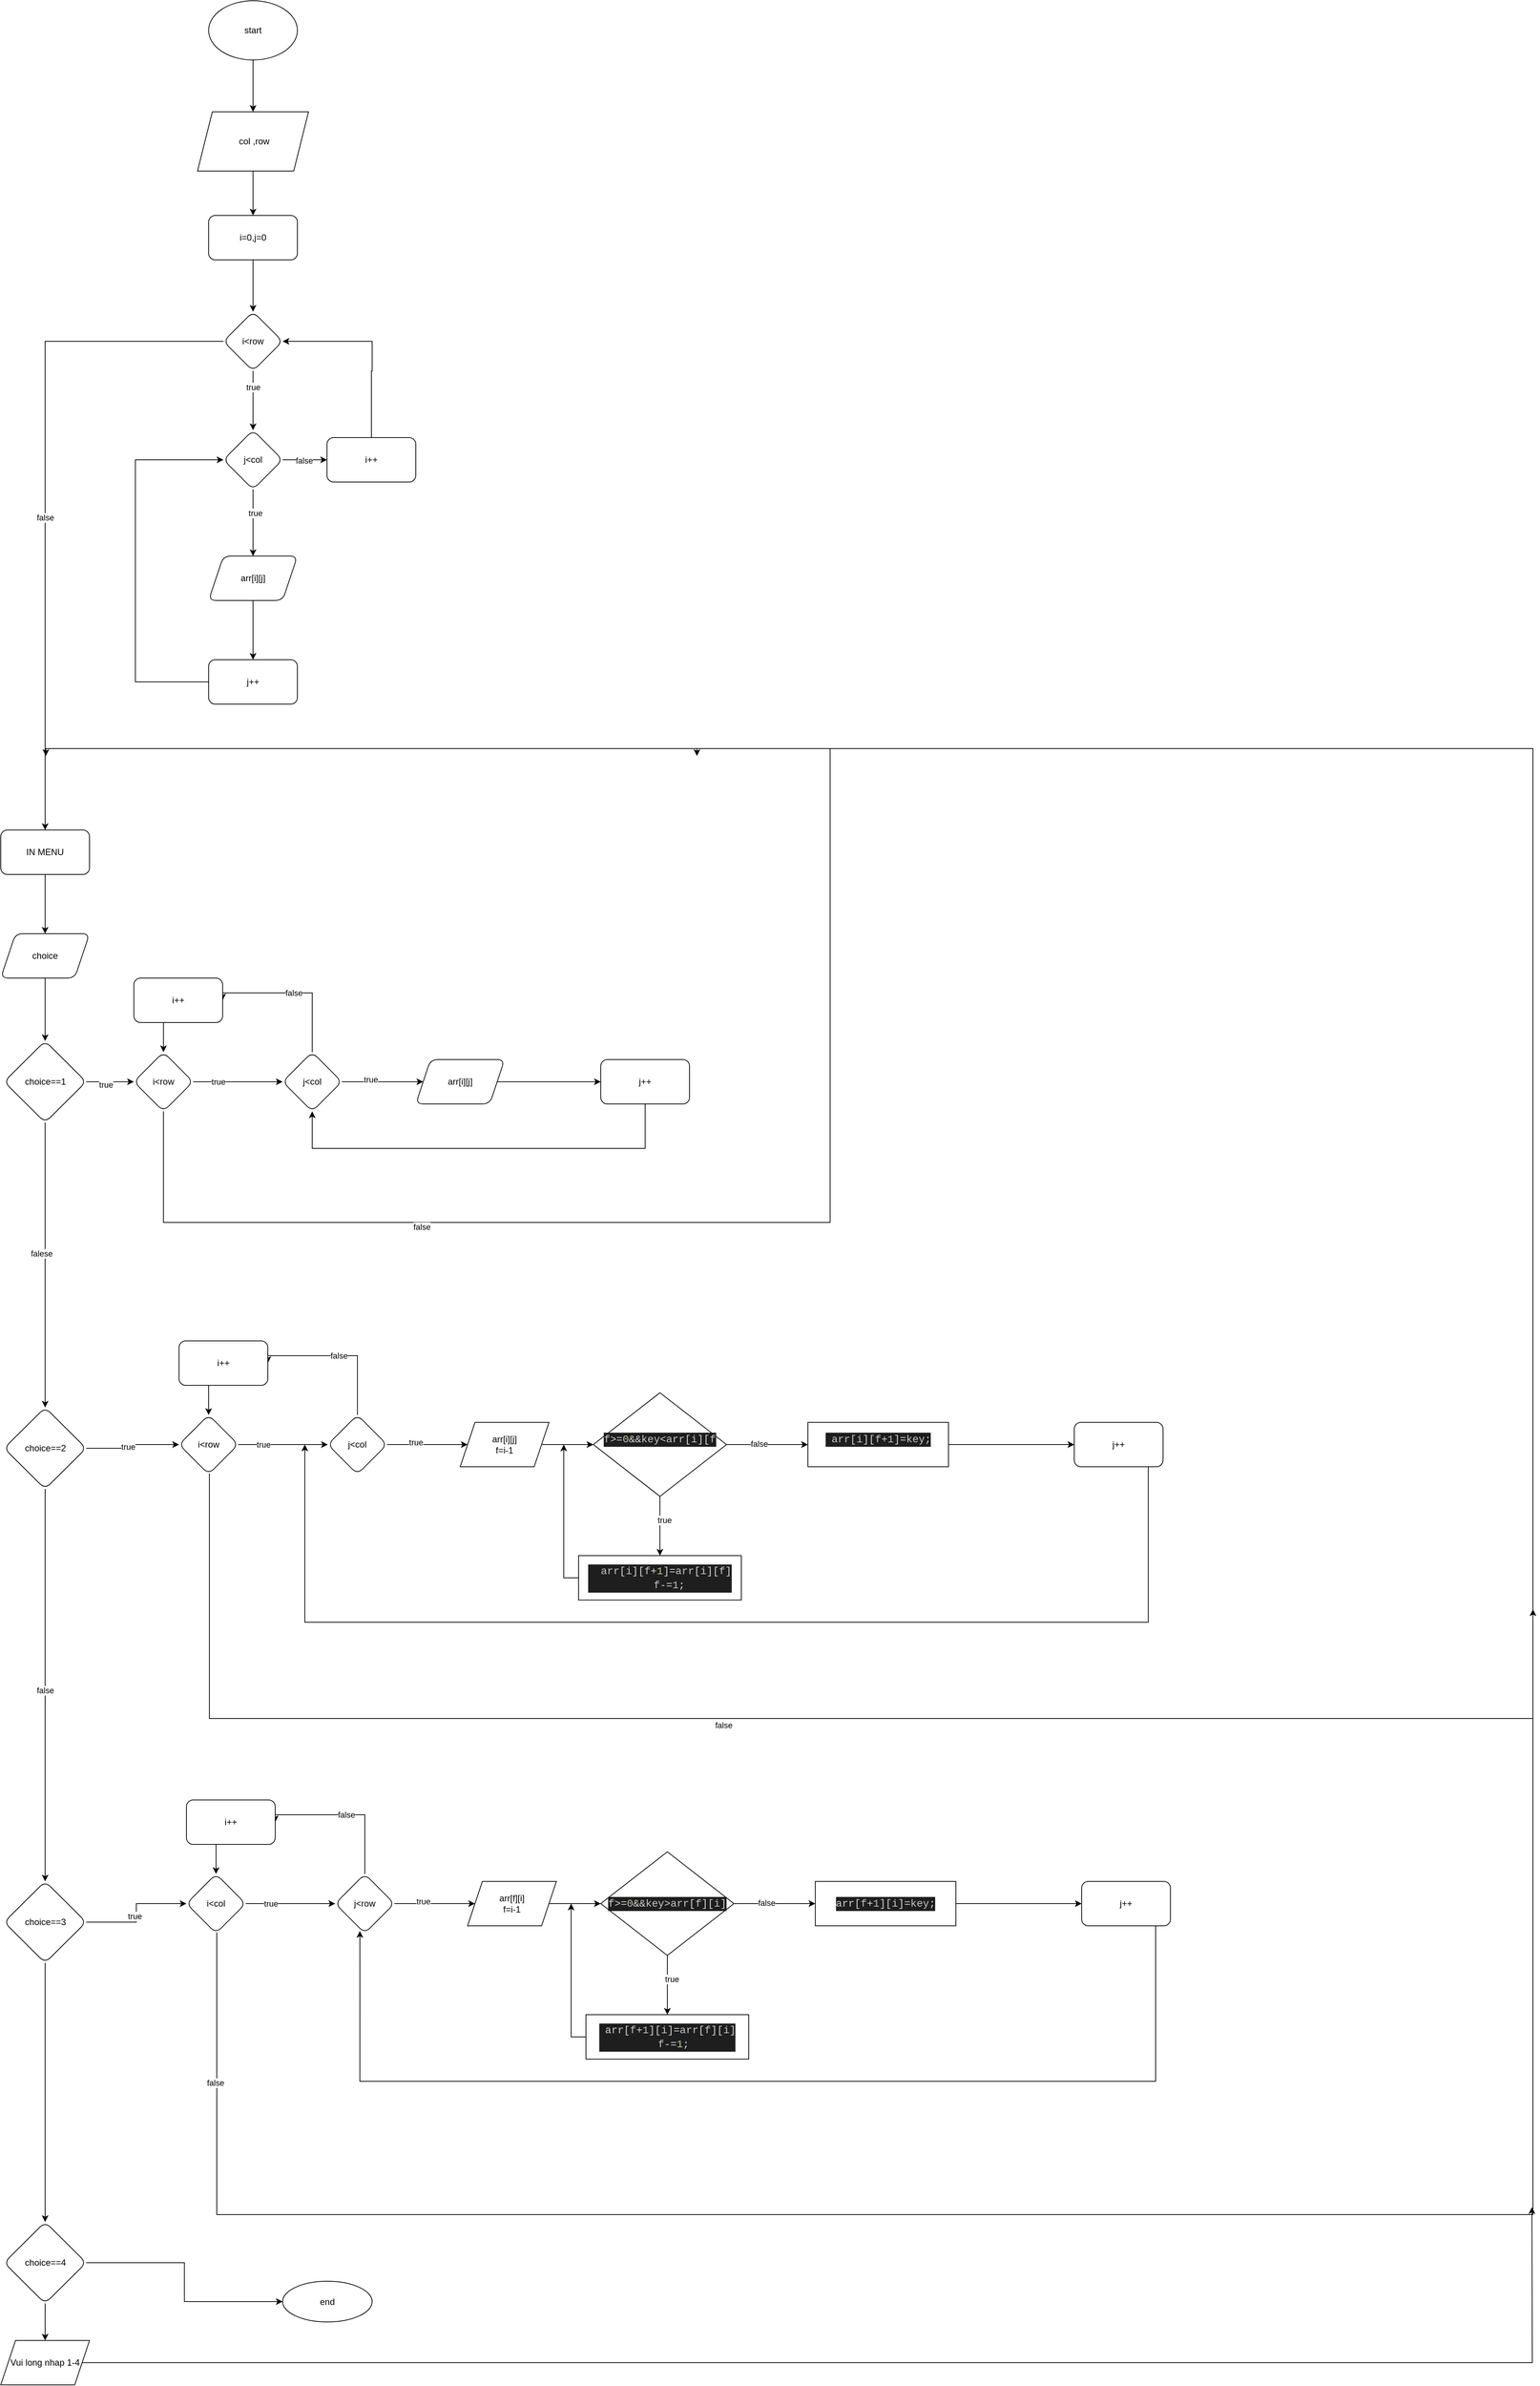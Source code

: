 <mxfile version="22.0.3" type="device">
  <diagram id="C5RBs43oDa-KdzZeNtuy" name="Page-1">
    <mxGraphModel dx="5753" dy="4876" grid="1" gridSize="10" guides="1" tooltips="1" connect="1" arrows="1" fold="1" page="1" pageScale="1" pageWidth="827" pageHeight="1169" math="0" shadow="0">
      <root>
        <mxCell id="WIyWlLk6GJQsqaUBKTNV-0" />
        <mxCell id="WIyWlLk6GJQsqaUBKTNV-1" parent="WIyWlLk6GJQsqaUBKTNV-0" />
        <mxCell id="Rr3VeNSQsfOW8-WBwf2K-2" style="edgeStyle=orthogonalEdgeStyle;rounded=0;orthogonalLoop=1;jettySize=auto;html=1;entryX=0.5;entryY=0;entryDx=0;entryDy=0;" parent="WIyWlLk6GJQsqaUBKTNV-1" source="Rr3VeNSQsfOW8-WBwf2K-0" target="Rr3VeNSQsfOW8-WBwf2K-3" edge="1">
          <mxGeometry relative="1" as="geometry">
            <mxPoint x="410" y="190" as="targetPoint" />
          </mxGeometry>
        </mxCell>
        <mxCell id="Rr3VeNSQsfOW8-WBwf2K-0" value="start" style="ellipse;whiteSpace=wrap;html=1;" parent="WIyWlLk6GJQsqaUBKTNV-1" vertex="1">
          <mxGeometry x="350" y="-30" width="120" height="80" as="geometry" />
        </mxCell>
        <mxCell id="Rr3VeNSQsfOW8-WBwf2K-5" style="edgeStyle=orthogonalEdgeStyle;rounded=0;orthogonalLoop=1;jettySize=auto;html=1;entryX=0.5;entryY=0;entryDx=0;entryDy=0;" parent="WIyWlLk6GJQsqaUBKTNV-1" source="Rr3VeNSQsfOW8-WBwf2K-3" target="Rr3VeNSQsfOW8-WBwf2K-6" edge="1">
          <mxGeometry relative="1" as="geometry">
            <mxPoint x="410" y="290" as="targetPoint" />
          </mxGeometry>
        </mxCell>
        <mxCell id="Rr3VeNSQsfOW8-WBwf2K-3" value="&amp;nbsp;col ,row" style="shape=parallelogram;perimeter=parallelogramPerimeter;whiteSpace=wrap;html=1;fixedSize=1;" parent="WIyWlLk6GJQsqaUBKTNV-1" vertex="1">
          <mxGeometry x="335" y="120" width="150" height="80" as="geometry" />
        </mxCell>
        <mxCell id="Rr3VeNSQsfOW8-WBwf2K-9" value="" style="edgeStyle=orthogonalEdgeStyle;rounded=0;orthogonalLoop=1;jettySize=auto;html=1;" parent="WIyWlLk6GJQsqaUBKTNV-1" source="Rr3VeNSQsfOW8-WBwf2K-6" target="Rr3VeNSQsfOW8-WBwf2K-8" edge="1">
          <mxGeometry relative="1" as="geometry" />
        </mxCell>
        <mxCell id="Rr3VeNSQsfOW8-WBwf2K-6" value="i=0,j=0" style="rounded=1;whiteSpace=wrap;html=1;" parent="WIyWlLk6GJQsqaUBKTNV-1" vertex="1">
          <mxGeometry x="350" y="260" width="120" height="60" as="geometry" />
        </mxCell>
        <mxCell id="Rr3VeNSQsfOW8-WBwf2K-11" value="" style="edgeStyle=orthogonalEdgeStyle;rounded=0;orthogonalLoop=1;jettySize=auto;html=1;" parent="WIyWlLk6GJQsqaUBKTNV-1" source="Rr3VeNSQsfOW8-WBwf2K-8" target="Rr3VeNSQsfOW8-WBwf2K-10" edge="1">
          <mxGeometry relative="1" as="geometry" />
        </mxCell>
        <mxCell id="Rr3VeNSQsfOW8-WBwf2K-23" value="true" style="edgeLabel;html=1;align=center;verticalAlign=middle;resizable=0;points=[];" parent="Rr3VeNSQsfOW8-WBwf2K-11" vertex="1" connectable="0">
          <mxGeometry x="-0.45" relative="1" as="geometry">
            <mxPoint as="offset" />
          </mxGeometry>
        </mxCell>
        <mxCell id="Rr3VeNSQsfOW8-WBwf2K-25" style="edgeStyle=orthogonalEdgeStyle;rounded=0;orthogonalLoop=1;jettySize=auto;html=1;" parent="WIyWlLk6GJQsqaUBKTNV-1" source="Rr3VeNSQsfOW8-WBwf2K-8" target="Rr3VeNSQsfOW8-WBwf2K-27" edge="1">
          <mxGeometry relative="1" as="geometry">
            <mxPoint x="129" y="1120" as="targetPoint" />
          </mxGeometry>
        </mxCell>
        <mxCell id="Rr3VeNSQsfOW8-WBwf2K-26" value="false" style="edgeLabel;html=1;align=center;verticalAlign=middle;resizable=0;points=[];" parent="Rr3VeNSQsfOW8-WBwf2K-25" vertex="1" connectable="0">
          <mxGeometry x="0.063" relative="1" as="geometry">
            <mxPoint as="offset" />
          </mxGeometry>
        </mxCell>
        <mxCell id="Rr3VeNSQsfOW8-WBwf2K-8" value="i&amp;lt;row" style="rhombus;whiteSpace=wrap;html=1;rounded=1;" parent="WIyWlLk6GJQsqaUBKTNV-1" vertex="1">
          <mxGeometry x="370" y="390" width="80" height="80" as="geometry" />
        </mxCell>
        <mxCell id="Rr3VeNSQsfOW8-WBwf2K-15" value="" style="edgeStyle=orthogonalEdgeStyle;rounded=0;orthogonalLoop=1;jettySize=auto;html=1;" parent="WIyWlLk6GJQsqaUBKTNV-1" source="Rr3VeNSQsfOW8-WBwf2K-10" target="Rr3VeNSQsfOW8-WBwf2K-14" edge="1">
          <mxGeometry relative="1" as="geometry" />
        </mxCell>
        <mxCell id="Rr3VeNSQsfOW8-WBwf2K-22" value="true" style="edgeLabel;html=1;align=center;verticalAlign=middle;resizable=0;points=[];" parent="Rr3VeNSQsfOW8-WBwf2K-15" vertex="1" connectable="0">
          <mxGeometry x="-0.289" y="3" relative="1" as="geometry">
            <mxPoint as="offset" />
          </mxGeometry>
        </mxCell>
        <mxCell id="Rr3VeNSQsfOW8-WBwf2K-20" value="" style="edgeStyle=orthogonalEdgeStyle;rounded=0;orthogonalLoop=1;jettySize=auto;html=1;" parent="WIyWlLk6GJQsqaUBKTNV-1" source="Rr3VeNSQsfOW8-WBwf2K-10" target="Rr3VeNSQsfOW8-WBwf2K-19" edge="1">
          <mxGeometry relative="1" as="geometry" />
        </mxCell>
        <mxCell id="Rr3VeNSQsfOW8-WBwf2K-21" value="false" style="edgeLabel;html=1;align=center;verticalAlign=middle;resizable=0;points=[];" parent="Rr3VeNSQsfOW8-WBwf2K-20" vertex="1" connectable="0">
          <mxGeometry x="-0.033" y="-1" relative="1" as="geometry">
            <mxPoint as="offset" />
          </mxGeometry>
        </mxCell>
        <mxCell id="Rr3VeNSQsfOW8-WBwf2K-10" value="j&amp;lt;col" style="rhombus;whiteSpace=wrap;html=1;rounded=1;" parent="WIyWlLk6GJQsqaUBKTNV-1" vertex="1">
          <mxGeometry x="370" y="550" width="80" height="80" as="geometry" />
        </mxCell>
        <mxCell id="Rr3VeNSQsfOW8-WBwf2K-17" value="" style="edgeStyle=orthogonalEdgeStyle;rounded=0;orthogonalLoop=1;jettySize=auto;html=1;" parent="WIyWlLk6GJQsqaUBKTNV-1" source="Rr3VeNSQsfOW8-WBwf2K-14" target="Rr3VeNSQsfOW8-WBwf2K-16" edge="1">
          <mxGeometry relative="1" as="geometry" />
        </mxCell>
        <mxCell id="Rr3VeNSQsfOW8-WBwf2K-14" value="arr[i][j]" style="shape=parallelogram;perimeter=parallelogramPerimeter;whiteSpace=wrap;html=1;fixedSize=1;rounded=1;" parent="WIyWlLk6GJQsqaUBKTNV-1" vertex="1">
          <mxGeometry x="350" y="720" width="120" height="60" as="geometry" />
        </mxCell>
        <mxCell id="Rr3VeNSQsfOW8-WBwf2K-18" style="edgeStyle=orthogonalEdgeStyle;rounded=0;orthogonalLoop=1;jettySize=auto;html=1;entryX=0;entryY=0.5;entryDx=0;entryDy=0;" parent="WIyWlLk6GJQsqaUBKTNV-1" source="Rr3VeNSQsfOW8-WBwf2K-16" target="Rr3VeNSQsfOW8-WBwf2K-10" edge="1">
          <mxGeometry relative="1" as="geometry">
            <mxPoint x="250" y="600" as="targetPoint" />
            <Array as="points">
              <mxPoint x="251" y="890" />
              <mxPoint x="251" y="590" />
            </Array>
          </mxGeometry>
        </mxCell>
        <mxCell id="Rr3VeNSQsfOW8-WBwf2K-16" value="j++" style="rounded=1;whiteSpace=wrap;html=1;" parent="WIyWlLk6GJQsqaUBKTNV-1" vertex="1">
          <mxGeometry x="350" y="860" width="120" height="60" as="geometry" />
        </mxCell>
        <mxCell id="Rr3VeNSQsfOW8-WBwf2K-24" style="edgeStyle=orthogonalEdgeStyle;rounded=0;orthogonalLoop=1;jettySize=auto;html=1;entryX=1;entryY=0.5;entryDx=0;entryDy=0;" parent="WIyWlLk6GJQsqaUBKTNV-1" source="Rr3VeNSQsfOW8-WBwf2K-19" target="Rr3VeNSQsfOW8-WBwf2K-8" edge="1">
          <mxGeometry relative="1" as="geometry">
            <mxPoint x="570" y="380" as="targetPoint" />
            <Array as="points">
              <mxPoint x="570" y="470" />
              <mxPoint x="571" y="470" />
              <mxPoint x="571" y="430" />
            </Array>
          </mxGeometry>
        </mxCell>
        <mxCell id="Rr3VeNSQsfOW8-WBwf2K-19" value="i++" style="whiteSpace=wrap;html=1;rounded=1;" parent="WIyWlLk6GJQsqaUBKTNV-1" vertex="1">
          <mxGeometry x="510" y="560" width="120" height="60" as="geometry" />
        </mxCell>
        <mxCell id="Rr3VeNSQsfOW8-WBwf2K-29" value="" style="edgeStyle=orthogonalEdgeStyle;rounded=0;orthogonalLoop=1;jettySize=auto;html=1;" parent="WIyWlLk6GJQsqaUBKTNV-1" source="Rr3VeNSQsfOW8-WBwf2K-27" target="Rr3VeNSQsfOW8-WBwf2K-28" edge="1">
          <mxGeometry relative="1" as="geometry" />
        </mxCell>
        <mxCell id="Rr3VeNSQsfOW8-WBwf2K-27" value="IN MENU" style="rounded=1;whiteSpace=wrap;html=1;" parent="WIyWlLk6GJQsqaUBKTNV-1" vertex="1">
          <mxGeometry x="69" y="1090" width="120" height="60" as="geometry" />
        </mxCell>
        <mxCell id="Rr3VeNSQsfOW8-WBwf2K-31" value="" style="edgeStyle=orthogonalEdgeStyle;rounded=0;orthogonalLoop=1;jettySize=auto;html=1;" parent="WIyWlLk6GJQsqaUBKTNV-1" source="Rr3VeNSQsfOW8-WBwf2K-28" target="Rr3VeNSQsfOW8-WBwf2K-30" edge="1">
          <mxGeometry relative="1" as="geometry" />
        </mxCell>
        <mxCell id="Rr3VeNSQsfOW8-WBwf2K-28" value="choice" style="shape=parallelogram;perimeter=parallelogramPerimeter;whiteSpace=wrap;html=1;fixedSize=1;rounded=1;" parent="WIyWlLk6GJQsqaUBKTNV-1" vertex="1">
          <mxGeometry x="69" y="1230" width="120" height="60" as="geometry" />
        </mxCell>
        <mxCell id="Rr3VeNSQsfOW8-WBwf2K-50" style="edgeStyle=orthogonalEdgeStyle;rounded=0;orthogonalLoop=1;jettySize=auto;html=1;" parent="WIyWlLk6GJQsqaUBKTNV-1" source="Rr3VeNSQsfOW8-WBwf2K-30" target="Rr3VeNSQsfOW8-WBwf2K-34" edge="1">
          <mxGeometry relative="1" as="geometry">
            <Array as="points">
              <mxPoint x="210" y="1430" />
              <mxPoint x="210" y="1430" />
            </Array>
          </mxGeometry>
        </mxCell>
        <mxCell id="hJrjNlMtUNx4-TJ2uSyi-0" value="true" style="edgeLabel;html=1;align=center;verticalAlign=middle;resizable=0;points=[];" vertex="1" connectable="0" parent="Rr3VeNSQsfOW8-WBwf2K-50">
          <mxGeometry x="-0.177" y="-4" relative="1" as="geometry">
            <mxPoint as="offset" />
          </mxGeometry>
        </mxCell>
        <mxCell id="Rr3VeNSQsfOW8-WBwf2K-55" value="" style="edgeStyle=orthogonalEdgeStyle;rounded=0;orthogonalLoop=1;jettySize=auto;html=1;" parent="WIyWlLk6GJQsqaUBKTNV-1" source="Rr3VeNSQsfOW8-WBwf2K-30" target="Rr3VeNSQsfOW8-WBwf2K-54" edge="1">
          <mxGeometry relative="1" as="geometry" />
        </mxCell>
        <mxCell id="Rr3VeNSQsfOW8-WBwf2K-131" value="falese" style="edgeLabel;html=1;align=center;verticalAlign=middle;resizable=0;points=[];" parent="Rr3VeNSQsfOW8-WBwf2K-55" vertex="1" connectable="0">
          <mxGeometry x="-0.086" y="-5" relative="1" as="geometry">
            <mxPoint y="1" as="offset" />
          </mxGeometry>
        </mxCell>
        <mxCell id="Rr3VeNSQsfOW8-WBwf2K-30" value="choice==1" style="rhombus;whiteSpace=wrap;html=1;rounded=1;" parent="WIyWlLk6GJQsqaUBKTNV-1" vertex="1">
          <mxGeometry x="73.5" y="1375" width="111" height="110" as="geometry" />
        </mxCell>
        <mxCell id="Rr3VeNSQsfOW8-WBwf2K-32" value="" style="edgeStyle=orthogonalEdgeStyle;rounded=0;orthogonalLoop=1;jettySize=auto;html=1;" parent="WIyWlLk6GJQsqaUBKTNV-1" source="Rr3VeNSQsfOW8-WBwf2K-34" target="Rr3VeNSQsfOW8-WBwf2K-39" edge="1">
          <mxGeometry relative="1" as="geometry" />
        </mxCell>
        <mxCell id="Rr3VeNSQsfOW8-WBwf2K-33" value="true" style="edgeLabel;html=1;align=center;verticalAlign=middle;resizable=0;points=[];" parent="Rr3VeNSQsfOW8-WBwf2K-32" vertex="1" connectable="0">
          <mxGeometry x="-0.45" relative="1" as="geometry">
            <mxPoint as="offset" />
          </mxGeometry>
        </mxCell>
        <mxCell id="Rr3VeNSQsfOW8-WBwf2K-57" style="edgeStyle=orthogonalEdgeStyle;rounded=0;orthogonalLoop=1;jettySize=auto;html=1;" parent="WIyWlLk6GJQsqaUBKTNV-1" source="Rr3VeNSQsfOW8-WBwf2K-34" edge="1">
          <mxGeometry relative="1" as="geometry">
            <mxPoint x="130" y="990" as="targetPoint" />
            <Array as="points">
              <mxPoint x="289" y="1620" />
              <mxPoint x="1190" y="1620" />
              <mxPoint x="1190" y="980" />
              <mxPoint x="130" y="980" />
            </Array>
          </mxGeometry>
        </mxCell>
        <mxCell id="Rr3VeNSQsfOW8-WBwf2K-58" value="false" style="edgeLabel;html=1;align=center;verticalAlign=middle;resizable=0;points=[];" parent="Rr3VeNSQsfOW8-WBwf2K-57" vertex="1" connectable="0">
          <mxGeometry x="-0.639" y="-6" relative="1" as="geometry">
            <mxPoint as="offset" />
          </mxGeometry>
        </mxCell>
        <mxCell id="Rr3VeNSQsfOW8-WBwf2K-34" value="i&amp;lt;row" style="rhombus;whiteSpace=wrap;html=1;rounded=1;" parent="WIyWlLk6GJQsqaUBKTNV-1" vertex="1">
          <mxGeometry x="248.94" y="1390" width="80" height="80" as="geometry" />
        </mxCell>
        <mxCell id="Rr3VeNSQsfOW8-WBwf2K-35" value="" style="edgeStyle=orthogonalEdgeStyle;rounded=0;orthogonalLoop=1;jettySize=auto;html=1;" parent="WIyWlLk6GJQsqaUBKTNV-1" source="Rr3VeNSQsfOW8-WBwf2K-39" target="Rr3VeNSQsfOW8-WBwf2K-41" edge="1">
          <mxGeometry relative="1" as="geometry" />
        </mxCell>
        <mxCell id="Rr3VeNSQsfOW8-WBwf2K-36" value="true" style="edgeLabel;html=1;align=center;verticalAlign=middle;resizable=0;points=[];" parent="Rr3VeNSQsfOW8-WBwf2K-35" vertex="1" connectable="0">
          <mxGeometry x="-0.289" y="3" relative="1" as="geometry">
            <mxPoint as="offset" />
          </mxGeometry>
        </mxCell>
        <mxCell id="Rr3VeNSQsfOW8-WBwf2K-53" value="false" style="edgeStyle=orthogonalEdgeStyle;rounded=0;orthogonalLoop=1;jettySize=auto;html=1;entryX=1;entryY=0.5;entryDx=0;entryDy=0;" parent="WIyWlLk6GJQsqaUBKTNV-1" source="Rr3VeNSQsfOW8-WBwf2K-39" target="Rr3VeNSQsfOW8-WBwf2K-45" edge="1">
          <mxGeometry relative="1" as="geometry">
            <Array as="points">
              <mxPoint x="490" y="1310" />
              <mxPoint x="369" y="1310" />
            </Array>
          </mxGeometry>
        </mxCell>
        <mxCell id="Rr3VeNSQsfOW8-WBwf2K-39" value="j&amp;lt;col" style="rhombus;whiteSpace=wrap;html=1;rounded=1;" parent="WIyWlLk6GJQsqaUBKTNV-1" vertex="1">
          <mxGeometry x="450" y="1390" width="80" height="80" as="geometry" />
        </mxCell>
        <mxCell id="Rr3VeNSQsfOW8-WBwf2K-40" value="" style="edgeStyle=orthogonalEdgeStyle;rounded=0;orthogonalLoop=1;jettySize=auto;html=1;" parent="WIyWlLk6GJQsqaUBKTNV-1" source="Rr3VeNSQsfOW8-WBwf2K-41" target="Rr3VeNSQsfOW8-WBwf2K-43" edge="1">
          <mxGeometry relative="1" as="geometry" />
        </mxCell>
        <mxCell id="Rr3VeNSQsfOW8-WBwf2K-41" value="arr[i][j]" style="shape=parallelogram;perimeter=parallelogramPerimeter;whiteSpace=wrap;html=1;fixedSize=1;rounded=1;" parent="WIyWlLk6GJQsqaUBKTNV-1" vertex="1">
          <mxGeometry x="630" y="1400" width="120" height="60" as="geometry" />
        </mxCell>
        <mxCell id="Rr3VeNSQsfOW8-WBwf2K-48" style="edgeStyle=orthogonalEdgeStyle;rounded=0;orthogonalLoop=1;jettySize=auto;html=1;entryX=0.5;entryY=1;entryDx=0;entryDy=0;" parent="WIyWlLk6GJQsqaUBKTNV-1" source="Rr3VeNSQsfOW8-WBwf2K-43" target="Rr3VeNSQsfOW8-WBwf2K-39" edge="1">
          <mxGeometry relative="1" as="geometry">
            <mxPoint x="490" y="1500" as="targetPoint" />
            <Array as="points">
              <mxPoint x="940" y="1520" />
              <mxPoint x="490" y="1520" />
            </Array>
          </mxGeometry>
        </mxCell>
        <mxCell id="Rr3VeNSQsfOW8-WBwf2K-43" value="j++" style="rounded=1;whiteSpace=wrap;html=1;" parent="WIyWlLk6GJQsqaUBKTNV-1" vertex="1">
          <mxGeometry x="880" y="1400" width="120" height="60" as="geometry" />
        </mxCell>
        <mxCell id="Rr3VeNSQsfOW8-WBwf2K-51" style="edgeStyle=orthogonalEdgeStyle;rounded=0;orthogonalLoop=1;jettySize=auto;html=1;entryX=0.5;entryY=0;entryDx=0;entryDy=0;" parent="WIyWlLk6GJQsqaUBKTNV-1" source="Rr3VeNSQsfOW8-WBwf2K-45" target="Rr3VeNSQsfOW8-WBwf2K-34" edge="1">
          <mxGeometry relative="1" as="geometry">
            <mxPoint x="289" y="1360" as="targetPoint" />
            <Array as="points">
              <mxPoint x="289" y="1290" />
              <mxPoint x="290" y="1330" />
              <mxPoint x="289" y="1330" />
            </Array>
          </mxGeometry>
        </mxCell>
        <mxCell id="Rr3VeNSQsfOW8-WBwf2K-45" value="i++" style="whiteSpace=wrap;html=1;rounded=1;" parent="WIyWlLk6GJQsqaUBKTNV-1" vertex="1">
          <mxGeometry x="248.94" y="1290" width="120" height="60" as="geometry" />
        </mxCell>
        <mxCell id="Rr3VeNSQsfOW8-WBwf2K-101" style="edgeStyle=orthogonalEdgeStyle;rounded=0;orthogonalLoop=1;jettySize=auto;html=1;entryX=0;entryY=0.5;entryDx=0;entryDy=0;" parent="WIyWlLk6GJQsqaUBKTNV-1" source="Rr3VeNSQsfOW8-WBwf2K-54" target="Rr3VeNSQsfOW8-WBwf2K-76" edge="1">
          <mxGeometry relative="1" as="geometry" />
        </mxCell>
        <mxCell id="hJrjNlMtUNx4-TJ2uSyi-1" value="true" style="edgeLabel;html=1;align=center;verticalAlign=middle;resizable=0;points=[];" vertex="1" connectable="0" parent="Rr3VeNSQsfOW8-WBwf2K-101">
          <mxGeometry x="-0.134" y="2" relative="1" as="geometry">
            <mxPoint as="offset" />
          </mxGeometry>
        </mxCell>
        <mxCell id="Rr3VeNSQsfOW8-WBwf2K-126" value="" style="edgeStyle=orthogonalEdgeStyle;rounded=0;orthogonalLoop=1;jettySize=auto;html=1;" parent="WIyWlLk6GJQsqaUBKTNV-1" source="Rr3VeNSQsfOW8-WBwf2K-54" target="Rr3VeNSQsfOW8-WBwf2K-125" edge="1">
          <mxGeometry relative="1" as="geometry" />
        </mxCell>
        <mxCell id="Rr3VeNSQsfOW8-WBwf2K-132" value="false" style="edgeLabel;html=1;align=center;verticalAlign=middle;resizable=0;points=[];" parent="Rr3VeNSQsfOW8-WBwf2K-126" vertex="1" connectable="0">
          <mxGeometry x="0.023" relative="1" as="geometry">
            <mxPoint y="1" as="offset" />
          </mxGeometry>
        </mxCell>
        <mxCell id="Rr3VeNSQsfOW8-WBwf2K-54" value="choice==2" style="rhombus;whiteSpace=wrap;html=1;rounded=1;" parent="WIyWlLk6GJQsqaUBKTNV-1" vertex="1">
          <mxGeometry x="73.5" y="1870" width="111" height="110" as="geometry" />
        </mxCell>
        <mxCell id="Rr3VeNSQsfOW8-WBwf2K-73" value="" style="edgeStyle=orthogonalEdgeStyle;rounded=0;orthogonalLoop=1;jettySize=auto;html=1;" parent="WIyWlLk6GJQsqaUBKTNV-1" source="Rr3VeNSQsfOW8-WBwf2K-76" target="Rr3VeNSQsfOW8-WBwf2K-80" edge="1">
          <mxGeometry relative="1" as="geometry" />
        </mxCell>
        <mxCell id="Rr3VeNSQsfOW8-WBwf2K-74" value="true" style="edgeLabel;html=1;align=center;verticalAlign=middle;resizable=0;points=[];" parent="Rr3VeNSQsfOW8-WBwf2K-73" vertex="1" connectable="0">
          <mxGeometry x="-0.45" relative="1" as="geometry">
            <mxPoint as="offset" />
          </mxGeometry>
        </mxCell>
        <mxCell id="Rr3VeNSQsfOW8-WBwf2K-124" style="edgeStyle=orthogonalEdgeStyle;rounded=0;orthogonalLoop=1;jettySize=auto;html=1;" parent="WIyWlLk6GJQsqaUBKTNV-1" source="Rr3VeNSQsfOW8-WBwf2K-76" edge="1">
          <mxGeometry relative="1" as="geometry">
            <mxPoint x="1010" y="990" as="targetPoint" />
            <Array as="points">
              <mxPoint x="351" y="2290" />
              <mxPoint x="2140" y="2290" />
              <mxPoint x="2140" y="980" />
              <mxPoint x="1010" y="980" />
            </Array>
          </mxGeometry>
        </mxCell>
        <mxCell id="Rr3VeNSQsfOW8-WBwf2K-128" value="false" style="edgeLabel;html=1;align=center;verticalAlign=middle;resizable=0;points=[];" parent="Rr3VeNSQsfOW8-WBwf2K-124" vertex="1" connectable="0">
          <mxGeometry x="-0.551" y="-9" relative="1" as="geometry">
            <mxPoint as="offset" />
          </mxGeometry>
        </mxCell>
        <mxCell id="Rr3VeNSQsfOW8-WBwf2K-76" value="i&amp;lt;row" style="rhombus;whiteSpace=wrap;html=1;rounded=1;" parent="WIyWlLk6GJQsqaUBKTNV-1" vertex="1">
          <mxGeometry x="310" y="1880" width="80" height="80" as="geometry" />
        </mxCell>
        <mxCell id="Rr3VeNSQsfOW8-WBwf2K-77" value="" style="edgeStyle=orthogonalEdgeStyle;rounded=0;orthogonalLoop=1;jettySize=auto;html=1;entryX=0;entryY=0.5;entryDx=0;entryDy=0;" parent="WIyWlLk6GJQsqaUBKTNV-1" source="Rr3VeNSQsfOW8-WBwf2K-80" target="Rr3VeNSQsfOW8-WBwf2K-88" edge="1">
          <mxGeometry relative="1" as="geometry">
            <mxPoint x="700" y="1920" as="targetPoint" />
          </mxGeometry>
        </mxCell>
        <mxCell id="Rr3VeNSQsfOW8-WBwf2K-78" value="true" style="edgeLabel;html=1;align=center;verticalAlign=middle;resizable=0;points=[];" parent="Rr3VeNSQsfOW8-WBwf2K-77" vertex="1" connectable="0">
          <mxGeometry x="-0.289" y="3" relative="1" as="geometry">
            <mxPoint as="offset" />
          </mxGeometry>
        </mxCell>
        <mxCell id="Rr3VeNSQsfOW8-WBwf2K-79" value="false" style="edgeStyle=orthogonalEdgeStyle;rounded=0;orthogonalLoop=1;jettySize=auto;html=1;entryX=1;entryY=0.5;entryDx=0;entryDy=0;" parent="WIyWlLk6GJQsqaUBKTNV-1" source="Rr3VeNSQsfOW8-WBwf2K-80" target="Rr3VeNSQsfOW8-WBwf2K-86" edge="1">
          <mxGeometry relative="1" as="geometry">
            <Array as="points">
              <mxPoint x="551.06" y="1800" />
              <mxPoint x="430.06" y="1800" />
            </Array>
          </mxGeometry>
        </mxCell>
        <mxCell id="Rr3VeNSQsfOW8-WBwf2K-80" value="j&amp;lt;col" style="rhombus;whiteSpace=wrap;html=1;rounded=1;" parent="WIyWlLk6GJQsqaUBKTNV-1" vertex="1">
          <mxGeometry x="511.06" y="1880" width="80" height="80" as="geometry" />
        </mxCell>
        <mxCell id="Rr3VeNSQsfOW8-WBwf2K-87" style="edgeStyle=orthogonalEdgeStyle;rounded=0;orthogonalLoop=1;jettySize=auto;html=1;" parent="WIyWlLk6GJQsqaUBKTNV-1" source="Rr3VeNSQsfOW8-WBwf2K-84" edge="1">
          <mxGeometry relative="1" as="geometry">
            <mxPoint x="480" y="1920" as="targetPoint" />
            <Array as="points">
              <mxPoint x="1620" y="2160" />
              <mxPoint x="480" y="2160" />
            </Array>
          </mxGeometry>
        </mxCell>
        <mxCell id="Rr3VeNSQsfOW8-WBwf2K-84" value="j++" style="rounded=1;whiteSpace=wrap;html=1;" parent="WIyWlLk6GJQsqaUBKTNV-1" vertex="1">
          <mxGeometry x="1520" y="1890" width="120" height="60" as="geometry" />
        </mxCell>
        <mxCell id="Rr3VeNSQsfOW8-WBwf2K-85" style="edgeStyle=orthogonalEdgeStyle;rounded=0;orthogonalLoop=1;jettySize=auto;html=1;entryX=0.5;entryY=0;entryDx=0;entryDy=0;" parent="WIyWlLk6GJQsqaUBKTNV-1" source="Rr3VeNSQsfOW8-WBwf2K-86" target="Rr3VeNSQsfOW8-WBwf2K-76" edge="1">
          <mxGeometry relative="1" as="geometry">
            <mxPoint x="350.06" y="1850" as="targetPoint" />
            <Array as="points">
              <mxPoint x="350.06" y="1780" />
              <mxPoint x="351.06" y="1820" />
              <mxPoint x="350.06" y="1820" />
            </Array>
          </mxGeometry>
        </mxCell>
        <mxCell id="Rr3VeNSQsfOW8-WBwf2K-86" value="i++" style="whiteSpace=wrap;html=1;rounded=1;" parent="WIyWlLk6GJQsqaUBKTNV-1" vertex="1">
          <mxGeometry x="310" y="1780" width="120" height="60" as="geometry" />
        </mxCell>
        <mxCell id="Rr3VeNSQsfOW8-WBwf2K-92" value="" style="edgeStyle=orthogonalEdgeStyle;rounded=0;orthogonalLoop=1;jettySize=auto;html=1;" parent="WIyWlLk6GJQsqaUBKTNV-1" source="Rr3VeNSQsfOW8-WBwf2K-88" target="Rr3VeNSQsfOW8-WBwf2K-91" edge="1">
          <mxGeometry relative="1" as="geometry" />
        </mxCell>
        <mxCell id="Rr3VeNSQsfOW8-WBwf2K-88" value="arr[i][j]&lt;br&gt;f=i-1" style="shape=parallelogram;perimeter=parallelogramPerimeter;whiteSpace=wrap;html=1;fixedSize=1;" parent="WIyWlLk6GJQsqaUBKTNV-1" vertex="1">
          <mxGeometry x="690" y="1890" width="120" height="60" as="geometry" />
        </mxCell>
        <mxCell id="Rr3VeNSQsfOW8-WBwf2K-94" value="" style="edgeStyle=orthogonalEdgeStyle;rounded=0;orthogonalLoop=1;jettySize=auto;html=1;" parent="WIyWlLk6GJQsqaUBKTNV-1" source="Rr3VeNSQsfOW8-WBwf2K-91" target="Rr3VeNSQsfOW8-WBwf2K-93" edge="1">
          <mxGeometry relative="1" as="geometry" />
        </mxCell>
        <mxCell id="Rr3VeNSQsfOW8-WBwf2K-95" value="true" style="edgeLabel;html=1;align=center;verticalAlign=middle;resizable=0;points=[];" parent="Rr3VeNSQsfOW8-WBwf2K-94" vertex="1" connectable="0">
          <mxGeometry x="-0.21" y="6" relative="1" as="geometry">
            <mxPoint as="offset" />
          </mxGeometry>
        </mxCell>
        <mxCell id="Rr3VeNSQsfOW8-WBwf2K-97" value="" style="edgeStyle=orthogonalEdgeStyle;rounded=0;orthogonalLoop=1;jettySize=auto;html=1;" parent="WIyWlLk6GJQsqaUBKTNV-1" source="Rr3VeNSQsfOW8-WBwf2K-91" target="Rr3VeNSQsfOW8-WBwf2K-96" edge="1">
          <mxGeometry relative="1" as="geometry" />
        </mxCell>
        <mxCell id="Rr3VeNSQsfOW8-WBwf2K-98" value="false" style="edgeLabel;html=1;align=center;verticalAlign=middle;resizable=0;points=[];" parent="Rr3VeNSQsfOW8-WBwf2K-97" vertex="1" connectable="0">
          <mxGeometry x="-0.206" y="1" relative="1" as="geometry">
            <mxPoint as="offset" />
          </mxGeometry>
        </mxCell>
        <mxCell id="Rr3VeNSQsfOW8-WBwf2K-91" value="&#xa;&lt;div style=&quot;color: rgb(212, 212, 212); background-color: rgb(30, 30, 30); font-family: Consolas, &amp;quot;Courier New&amp;quot;, monospace; font-weight: normal; font-size: 14px; line-height: 19px;&quot;&gt;&lt;div&gt;&lt;span style=&quot;color: #c8c8c8;&quot;&gt;f&lt;/span&gt;&lt;span style=&quot;color: #d4d4d4;&quot;&gt;&amp;gt;=&lt;/span&gt;&lt;span style=&quot;color: #b5cea8;&quot;&gt;0&lt;/span&gt;&lt;span style=&quot;color: #d4d4d4;&quot;&gt;&amp;amp;&amp;amp;&lt;/span&gt;&lt;span style=&quot;color: #c8c8c8;&quot;&gt;key&lt;/span&gt;&lt;span style=&quot;color: #d4d4d4;&quot;&gt;&amp;lt;&lt;/span&gt;&lt;span style=&quot;color: #c8c8c8;&quot;&gt;arr&lt;/span&gt;&lt;span style=&quot;color: #d4d4d4;&quot;&gt;[&lt;/span&gt;&lt;span style=&quot;color: #c8c8c8;&quot;&gt;i&lt;/span&gt;&lt;span style=&quot;color: #d4d4d4;&quot;&gt;][&lt;/span&gt;&lt;span style=&quot;color: #c8c8c8;&quot;&gt;f&lt;/span&gt;&lt;/div&gt;&lt;/div&gt;&#xa;&#xa;" style="rhombus;whiteSpace=wrap;html=1;" parent="WIyWlLk6GJQsqaUBKTNV-1" vertex="1">
          <mxGeometry x="870" y="1850" width="180" height="140" as="geometry" />
        </mxCell>
        <mxCell id="Rr3VeNSQsfOW8-WBwf2K-100" style="edgeStyle=orthogonalEdgeStyle;rounded=0;orthogonalLoop=1;jettySize=auto;html=1;" parent="WIyWlLk6GJQsqaUBKTNV-1" source="Rr3VeNSQsfOW8-WBwf2K-93" edge="1">
          <mxGeometry relative="1" as="geometry">
            <mxPoint x="830" y="1920" as="targetPoint" />
          </mxGeometry>
        </mxCell>
        <mxCell id="Rr3VeNSQsfOW8-WBwf2K-93" value="&lt;br&gt;&lt;div style=&quot;color: rgb(212, 212, 212); background-color: rgb(30, 30, 30); font-family: Consolas, &amp;quot;Courier New&amp;quot;, monospace; font-weight: normal; font-size: 14px; line-height: 19px;&quot;&gt;&lt;div&gt;&lt;span style=&quot;color: #d4d4d4;&quot;&gt;&amp;nbsp; &lt;/span&gt;&lt;span style=&quot;color: #c8c8c8;&quot;&gt;arr&lt;/span&gt;&lt;span style=&quot;color: #d4d4d4;&quot;&gt;[&lt;/span&gt;&lt;span style=&quot;color: #c8c8c8;&quot;&gt;i&lt;/span&gt;&lt;span style=&quot;color: #d4d4d4;&quot;&gt;][&lt;/span&gt;&lt;span style=&quot;color: #c8c8c8;&quot;&gt;f&lt;/span&gt;&lt;span style=&quot;color: #d4d4d4;&quot;&gt;+&lt;/span&gt;&lt;span style=&quot;color: #b5cea8;&quot;&gt;1&lt;/span&gt;&lt;span style=&quot;color: #d4d4d4;&quot;&gt;]=&lt;/span&gt;&lt;span style=&quot;color: #c8c8c8;&quot;&gt;arr&lt;/span&gt;&lt;span style=&quot;color: #d4d4d4;&quot;&gt;[&lt;/span&gt;&lt;span style=&quot;color: #c8c8c8;&quot;&gt;i&lt;/span&gt;&lt;span style=&quot;color: #d4d4d4;&quot;&gt;][&lt;/span&gt;&lt;span style=&quot;color: #c8c8c8;&quot;&gt;f&lt;/span&gt;&lt;span style=&quot;color: #d4d4d4;&quot;&gt;]&lt;/span&gt;&lt;/div&gt;&lt;div&gt;&amp;nbsp; &amp;nbsp;&lt;span style=&quot;color: rgb(200, 200, 200);&quot;&gt;f&lt;/span&gt;-=&lt;span style=&quot;color: rgb(181, 206, 168);&quot;&gt;1&lt;/span&gt;;&lt;/div&gt;&lt;/div&gt;&lt;br&gt;" style="whiteSpace=wrap;html=1;" parent="WIyWlLk6GJQsqaUBKTNV-1" vertex="1">
          <mxGeometry x="850" y="2070" width="220" height="60" as="geometry" />
        </mxCell>
        <mxCell id="Rr3VeNSQsfOW8-WBwf2K-99" style="edgeStyle=orthogonalEdgeStyle;rounded=0;orthogonalLoop=1;jettySize=auto;html=1;entryX=0;entryY=0.5;entryDx=0;entryDy=0;" parent="WIyWlLk6GJQsqaUBKTNV-1" source="Rr3VeNSQsfOW8-WBwf2K-96" target="Rr3VeNSQsfOW8-WBwf2K-84" edge="1">
          <mxGeometry relative="1" as="geometry" />
        </mxCell>
        <mxCell id="Rr3VeNSQsfOW8-WBwf2K-96" value="&#xa;&lt;div style=&quot;color: rgb(212, 212, 212); background-color: rgb(30, 30, 30); font-family: Consolas, &amp;quot;Courier New&amp;quot;, monospace; font-weight: normal; font-size: 14px; line-height: 19px;&quot;&gt;&lt;div&gt;&lt;span style=&quot;color: #d4d4d4;&quot;&gt;&amp;nbsp;&lt;/span&gt;&lt;span style=&quot;color: #c8c8c8;&quot;&gt;arr&lt;/span&gt;&lt;span style=&quot;color: #d4d4d4;&quot;&gt;[&lt;/span&gt;&lt;span style=&quot;color: #c8c8c8;&quot;&gt;i&lt;/span&gt;&lt;span style=&quot;color: #d4d4d4;&quot;&gt;][&lt;/span&gt;&lt;span style=&quot;color: #c8c8c8;&quot;&gt;f&lt;/span&gt;&lt;span style=&quot;color: #d4d4d4;&quot;&gt;+&lt;/span&gt;&lt;span style=&quot;color: #b5cea8;&quot;&gt;1&lt;/span&gt;&lt;span style=&quot;color: #d4d4d4;&quot;&gt;]=&lt;/span&gt;&lt;span style=&quot;color: #c8c8c8;&quot;&gt;key&lt;/span&gt;&lt;span style=&quot;color: #d4d4d4;&quot;&gt;;&lt;/span&gt;&lt;/div&gt;&lt;/div&gt;&#xa;&#xa;" style="whiteSpace=wrap;html=1;" parent="WIyWlLk6GJQsqaUBKTNV-1" vertex="1">
          <mxGeometry x="1160" y="1890" width="190" height="60" as="geometry" />
        </mxCell>
        <mxCell id="Rr3VeNSQsfOW8-WBwf2K-102" value="" style="edgeStyle=orthogonalEdgeStyle;rounded=0;orthogonalLoop=1;jettySize=auto;html=1;" parent="WIyWlLk6GJQsqaUBKTNV-1" source="Rr3VeNSQsfOW8-WBwf2K-104" target="Rr3VeNSQsfOW8-WBwf2K-108" edge="1">
          <mxGeometry relative="1" as="geometry" />
        </mxCell>
        <mxCell id="Rr3VeNSQsfOW8-WBwf2K-103" value="true" style="edgeLabel;html=1;align=center;verticalAlign=middle;resizable=0;points=[];" parent="Rr3VeNSQsfOW8-WBwf2K-102" vertex="1" connectable="0">
          <mxGeometry x="-0.45" relative="1" as="geometry">
            <mxPoint as="offset" />
          </mxGeometry>
        </mxCell>
        <mxCell id="Rr3VeNSQsfOW8-WBwf2K-129" style="edgeStyle=orthogonalEdgeStyle;rounded=0;orthogonalLoop=1;jettySize=auto;html=1;" parent="WIyWlLk6GJQsqaUBKTNV-1" source="Rr3VeNSQsfOW8-WBwf2K-104" edge="1">
          <mxGeometry relative="1" as="geometry">
            <mxPoint x="2140" y="2142.5" as="targetPoint" />
            <Array as="points">
              <mxPoint x="361" y="2960" />
              <mxPoint x="2140" y="2960" />
            </Array>
          </mxGeometry>
        </mxCell>
        <mxCell id="Rr3VeNSQsfOW8-WBwf2K-130" value="false" style="edgeLabel;html=1;align=center;verticalAlign=middle;resizable=0;points=[];" parent="Rr3VeNSQsfOW8-WBwf2K-129" vertex="1" connectable="0">
          <mxGeometry x="-0.863" y="-1" relative="1" as="geometry">
            <mxPoint x="-1" y="-1" as="offset" />
          </mxGeometry>
        </mxCell>
        <mxCell id="Rr3VeNSQsfOW8-WBwf2K-104" value="i&amp;lt;col" style="rhombus;whiteSpace=wrap;html=1;rounded=1;" parent="WIyWlLk6GJQsqaUBKTNV-1" vertex="1">
          <mxGeometry x="320" y="2500" width="80" height="80" as="geometry" />
        </mxCell>
        <mxCell id="Rr3VeNSQsfOW8-WBwf2K-105" value="" style="edgeStyle=orthogonalEdgeStyle;rounded=0;orthogonalLoop=1;jettySize=auto;html=1;entryX=0;entryY=0.5;entryDx=0;entryDy=0;" parent="WIyWlLk6GJQsqaUBKTNV-1" source="Rr3VeNSQsfOW8-WBwf2K-108" target="Rr3VeNSQsfOW8-WBwf2K-114" edge="1">
          <mxGeometry relative="1" as="geometry">
            <mxPoint x="710" y="2540" as="targetPoint" />
          </mxGeometry>
        </mxCell>
        <mxCell id="Rr3VeNSQsfOW8-WBwf2K-106" value="true" style="edgeLabel;html=1;align=center;verticalAlign=middle;resizable=0;points=[];" parent="Rr3VeNSQsfOW8-WBwf2K-105" vertex="1" connectable="0">
          <mxGeometry x="-0.289" y="3" relative="1" as="geometry">
            <mxPoint as="offset" />
          </mxGeometry>
        </mxCell>
        <mxCell id="Rr3VeNSQsfOW8-WBwf2K-107" value="false" style="edgeStyle=orthogonalEdgeStyle;rounded=0;orthogonalLoop=1;jettySize=auto;html=1;entryX=1;entryY=0.5;entryDx=0;entryDy=0;" parent="WIyWlLk6GJQsqaUBKTNV-1" source="Rr3VeNSQsfOW8-WBwf2K-108" target="Rr3VeNSQsfOW8-WBwf2K-112" edge="1">
          <mxGeometry relative="1" as="geometry">
            <Array as="points">
              <mxPoint x="561.06" y="2420" />
              <mxPoint x="440.06" y="2420" />
            </Array>
          </mxGeometry>
        </mxCell>
        <mxCell id="Rr3VeNSQsfOW8-WBwf2K-108" value="j&amp;lt;row" style="rhombus;whiteSpace=wrap;html=1;rounded=1;" parent="WIyWlLk6GJQsqaUBKTNV-1" vertex="1">
          <mxGeometry x="521.06" y="2500" width="80" height="80" as="geometry" />
        </mxCell>
        <mxCell id="Rr3VeNSQsfOW8-WBwf2K-109" style="edgeStyle=orthogonalEdgeStyle;rounded=0;orthogonalLoop=1;jettySize=auto;html=1;entryX=0.417;entryY=0.963;entryDx=0;entryDy=0;entryPerimeter=0;" parent="WIyWlLk6GJQsqaUBKTNV-1" source="Rr3VeNSQsfOW8-WBwf2K-110" target="Rr3VeNSQsfOW8-WBwf2K-108" edge="1">
          <mxGeometry relative="1" as="geometry">
            <mxPoint x="650" y="2840" as="targetPoint" />
            <Array as="points">
              <mxPoint x="1630" y="2780" />
              <mxPoint x="554" y="2780" />
            </Array>
          </mxGeometry>
        </mxCell>
        <mxCell id="Rr3VeNSQsfOW8-WBwf2K-110" value="j++" style="rounded=1;whiteSpace=wrap;html=1;" parent="WIyWlLk6GJQsqaUBKTNV-1" vertex="1">
          <mxGeometry x="1530" y="2510" width="120" height="60" as="geometry" />
        </mxCell>
        <mxCell id="Rr3VeNSQsfOW8-WBwf2K-111" style="edgeStyle=orthogonalEdgeStyle;rounded=0;orthogonalLoop=1;jettySize=auto;html=1;entryX=0.5;entryY=0;entryDx=0;entryDy=0;" parent="WIyWlLk6GJQsqaUBKTNV-1" source="Rr3VeNSQsfOW8-WBwf2K-112" target="Rr3VeNSQsfOW8-WBwf2K-104" edge="1">
          <mxGeometry relative="1" as="geometry">
            <mxPoint x="360.06" y="2470" as="targetPoint" />
            <Array as="points">
              <mxPoint x="360.06" y="2400" />
              <mxPoint x="361.06" y="2440" />
              <mxPoint x="360.06" y="2440" />
            </Array>
          </mxGeometry>
        </mxCell>
        <mxCell id="Rr3VeNSQsfOW8-WBwf2K-112" value="i++" style="whiteSpace=wrap;html=1;rounded=1;" parent="WIyWlLk6GJQsqaUBKTNV-1" vertex="1">
          <mxGeometry x="320" y="2400" width="120" height="60" as="geometry" />
        </mxCell>
        <mxCell id="Rr3VeNSQsfOW8-WBwf2K-113" value="" style="edgeStyle=orthogonalEdgeStyle;rounded=0;orthogonalLoop=1;jettySize=auto;html=1;" parent="WIyWlLk6GJQsqaUBKTNV-1" source="Rr3VeNSQsfOW8-WBwf2K-114" target="Rr3VeNSQsfOW8-WBwf2K-119" edge="1">
          <mxGeometry relative="1" as="geometry" />
        </mxCell>
        <mxCell id="Rr3VeNSQsfOW8-WBwf2K-114" value="arr[f][i]&lt;br&gt;f=i-1" style="shape=parallelogram;perimeter=parallelogramPerimeter;whiteSpace=wrap;html=1;fixedSize=1;" parent="WIyWlLk6GJQsqaUBKTNV-1" vertex="1">
          <mxGeometry x="700" y="2510" width="120" height="60" as="geometry" />
        </mxCell>
        <mxCell id="Rr3VeNSQsfOW8-WBwf2K-115" value="" style="edgeStyle=orthogonalEdgeStyle;rounded=0;orthogonalLoop=1;jettySize=auto;html=1;" parent="WIyWlLk6GJQsqaUBKTNV-1" source="Rr3VeNSQsfOW8-WBwf2K-119" target="Rr3VeNSQsfOW8-WBwf2K-121" edge="1">
          <mxGeometry relative="1" as="geometry" />
        </mxCell>
        <mxCell id="Rr3VeNSQsfOW8-WBwf2K-116" value="true" style="edgeLabel;html=1;align=center;verticalAlign=middle;resizable=0;points=[];" parent="Rr3VeNSQsfOW8-WBwf2K-115" vertex="1" connectable="0">
          <mxGeometry x="-0.21" y="6" relative="1" as="geometry">
            <mxPoint as="offset" />
          </mxGeometry>
        </mxCell>
        <mxCell id="Rr3VeNSQsfOW8-WBwf2K-117" value="" style="edgeStyle=orthogonalEdgeStyle;rounded=0;orthogonalLoop=1;jettySize=auto;html=1;" parent="WIyWlLk6GJQsqaUBKTNV-1" source="Rr3VeNSQsfOW8-WBwf2K-119" target="Rr3VeNSQsfOW8-WBwf2K-123" edge="1">
          <mxGeometry relative="1" as="geometry" />
        </mxCell>
        <mxCell id="Rr3VeNSQsfOW8-WBwf2K-118" value="false" style="edgeLabel;html=1;align=center;verticalAlign=middle;resizable=0;points=[];" parent="Rr3VeNSQsfOW8-WBwf2K-117" vertex="1" connectable="0">
          <mxGeometry x="-0.206" y="1" relative="1" as="geometry">
            <mxPoint as="offset" />
          </mxGeometry>
        </mxCell>
        <mxCell id="Rr3VeNSQsfOW8-WBwf2K-119" value="&lt;div style=&quot;color: rgb(212, 212, 212); background-color: rgb(30, 30, 30); font-family: Consolas, &amp;quot;Courier New&amp;quot;, monospace; font-size: 14px; line-height: 19px;&quot;&gt;f&amp;gt;=&lt;span style=&quot;color: #b5cea8;&quot;&gt;0&lt;/span&gt;&amp;amp;&amp;amp;&lt;span style=&quot;color: #c8c8c8;&quot;&gt;key&lt;/span&gt;&amp;gt;&lt;span style=&quot;color: #c8c8c8;&quot;&gt;arr&lt;/span&gt;[&lt;span style=&quot;color: #c8c8c8;&quot;&gt;f&lt;/span&gt;][&lt;span style=&quot;color: #c8c8c8;&quot;&gt;i&lt;/span&gt;]&lt;/div&gt;" style="rhombus;whiteSpace=wrap;html=1;" parent="WIyWlLk6GJQsqaUBKTNV-1" vertex="1">
          <mxGeometry x="880" y="2470" width="180" height="140" as="geometry" />
        </mxCell>
        <mxCell id="Rr3VeNSQsfOW8-WBwf2K-120" style="edgeStyle=orthogonalEdgeStyle;rounded=0;orthogonalLoop=1;jettySize=auto;html=1;" parent="WIyWlLk6GJQsqaUBKTNV-1" source="Rr3VeNSQsfOW8-WBwf2K-121" edge="1">
          <mxGeometry relative="1" as="geometry">
            <mxPoint x="840" y="2540" as="targetPoint" />
          </mxGeometry>
        </mxCell>
        <mxCell id="Rr3VeNSQsfOW8-WBwf2K-121" value="&lt;div style=&quot;color: rgb(212, 212, 212); background-color: rgb(30, 30, 30); font-family: Consolas, &amp;quot;Courier New&amp;quot;, monospace; font-size: 14px; line-height: 19px;&quot;&gt;&lt;div&gt;&amp;nbsp;arr[&lt;span style=&quot;color: #c8c8c8;&quot;&gt;f&lt;/span&gt;+&lt;span style=&quot;color: #b5cea8;&quot;&gt;1&lt;/span&gt;][&lt;span style=&quot;color: #c8c8c8;&quot;&gt;i&lt;/span&gt;]=&lt;span style=&quot;color: #c8c8c8;&quot;&gt;arr&lt;/span&gt;[&lt;span style=&quot;color: #c8c8c8;&quot;&gt;f&lt;/span&gt;][&lt;span style=&quot;color: #c8c8c8;&quot;&gt;i&lt;/span&gt;]&lt;/div&gt;&lt;div&gt;&amp;nbsp;&amp;nbsp;&lt;span style=&quot;color: rgb(200, 200, 200);&quot;&gt;f&lt;/span&gt;-=&lt;span style=&quot;color: rgb(181, 206, 168);&quot;&gt;1&lt;/span&gt;;&lt;/div&gt;&lt;/div&gt;" style="whiteSpace=wrap;html=1;" parent="WIyWlLk6GJQsqaUBKTNV-1" vertex="1">
          <mxGeometry x="860" y="2690" width="220" height="60" as="geometry" />
        </mxCell>
        <mxCell id="Rr3VeNSQsfOW8-WBwf2K-122" style="edgeStyle=orthogonalEdgeStyle;rounded=0;orthogonalLoop=1;jettySize=auto;html=1;entryX=0;entryY=0.5;entryDx=0;entryDy=0;" parent="WIyWlLk6GJQsqaUBKTNV-1" source="Rr3VeNSQsfOW8-WBwf2K-123" target="Rr3VeNSQsfOW8-WBwf2K-110" edge="1">
          <mxGeometry relative="1" as="geometry" />
        </mxCell>
        <mxCell id="Rr3VeNSQsfOW8-WBwf2K-123" value="&lt;div style=&quot;color: rgb(212, 212, 212); background-color: rgb(30, 30, 30); font-family: Consolas, &amp;quot;Courier New&amp;quot;, monospace; font-size: 14px; line-height: 19px;&quot;&gt;arr[&lt;span style=&quot;color: #c8c8c8;&quot;&gt;f&lt;/span&gt;+&lt;span style=&quot;color: #b5cea8;&quot;&gt;1&lt;/span&gt;][&lt;span style=&quot;color: #c8c8c8;&quot;&gt;i&lt;/span&gt;]=&lt;span style=&quot;color: #c8c8c8;&quot;&gt;key&lt;/span&gt;;&lt;/div&gt;" style="whiteSpace=wrap;html=1;" parent="WIyWlLk6GJQsqaUBKTNV-1" vertex="1">
          <mxGeometry x="1170" y="2510" width="190" height="60" as="geometry" />
        </mxCell>
        <mxCell id="Rr3VeNSQsfOW8-WBwf2K-127" style="edgeStyle=orthogonalEdgeStyle;rounded=0;orthogonalLoop=1;jettySize=auto;html=1;" parent="WIyWlLk6GJQsqaUBKTNV-1" source="Rr3VeNSQsfOW8-WBwf2K-125" target="Rr3VeNSQsfOW8-WBwf2K-104" edge="1">
          <mxGeometry relative="1" as="geometry" />
        </mxCell>
        <mxCell id="hJrjNlMtUNx4-TJ2uSyi-2" value="true" style="edgeLabel;html=1;align=center;verticalAlign=middle;resizable=0;points=[];" vertex="1" connectable="0" parent="Rr3VeNSQsfOW8-WBwf2K-127">
          <mxGeometry x="-0.048" y="3" relative="1" as="geometry">
            <mxPoint as="offset" />
          </mxGeometry>
        </mxCell>
        <mxCell id="Rr3VeNSQsfOW8-WBwf2K-134" value="" style="edgeStyle=orthogonalEdgeStyle;rounded=0;orthogonalLoop=1;jettySize=auto;html=1;" parent="WIyWlLk6GJQsqaUBKTNV-1" source="Rr3VeNSQsfOW8-WBwf2K-125" target="Rr3VeNSQsfOW8-WBwf2K-133" edge="1">
          <mxGeometry relative="1" as="geometry" />
        </mxCell>
        <mxCell id="Rr3VeNSQsfOW8-WBwf2K-125" value="choice==3" style="rhombus;whiteSpace=wrap;html=1;rounded=1;" parent="WIyWlLk6GJQsqaUBKTNV-1" vertex="1">
          <mxGeometry x="73.5" y="2510" width="111" height="110" as="geometry" />
        </mxCell>
        <mxCell id="Rr3VeNSQsfOW8-WBwf2K-136" value="" style="edgeStyle=orthogonalEdgeStyle;rounded=0;orthogonalLoop=1;jettySize=auto;html=1;" parent="WIyWlLk6GJQsqaUBKTNV-1" source="Rr3VeNSQsfOW8-WBwf2K-133" target="Rr3VeNSQsfOW8-WBwf2K-135" edge="1">
          <mxGeometry relative="1" as="geometry" />
        </mxCell>
        <mxCell id="hJrjNlMtUNx4-TJ2uSyi-4" value="" style="edgeStyle=orthogonalEdgeStyle;rounded=0;orthogonalLoop=1;jettySize=auto;html=1;" edge="1" parent="WIyWlLk6GJQsqaUBKTNV-1" source="Rr3VeNSQsfOW8-WBwf2K-133" target="hJrjNlMtUNx4-TJ2uSyi-5">
          <mxGeometry relative="1" as="geometry">
            <mxPoint x="129" y="3160" as="targetPoint" />
          </mxGeometry>
        </mxCell>
        <mxCell id="Rr3VeNSQsfOW8-WBwf2K-133" value="choice==4" style="rhombus;whiteSpace=wrap;html=1;rounded=1;" parent="WIyWlLk6GJQsqaUBKTNV-1" vertex="1">
          <mxGeometry x="73.5" y="2970" width="111" height="110" as="geometry" />
        </mxCell>
        <mxCell id="Rr3VeNSQsfOW8-WBwf2K-135" value="end" style="ellipse;whiteSpace=wrap;html=1;rounded=1;" parent="WIyWlLk6GJQsqaUBKTNV-1" vertex="1">
          <mxGeometry x="450" y="3050" width="121" height="55" as="geometry" />
        </mxCell>
        <mxCell id="hJrjNlMtUNx4-TJ2uSyi-6" style="edgeStyle=orthogonalEdgeStyle;rounded=0;orthogonalLoop=1;jettySize=auto;html=1;exitX=1;exitY=0.5;exitDx=0;exitDy=0;" edge="1" parent="WIyWlLk6GJQsqaUBKTNV-1" source="hJrjNlMtUNx4-TJ2uSyi-5">
          <mxGeometry relative="1" as="geometry">
            <mxPoint x="2138.571" y="2950" as="targetPoint" />
            <mxPoint x="189" y="3160" as="sourcePoint" />
          </mxGeometry>
        </mxCell>
        <mxCell id="hJrjNlMtUNx4-TJ2uSyi-5" value="Vui long nhap 1-4" style="shape=parallelogram;perimeter=parallelogramPerimeter;whiteSpace=wrap;html=1;fixedSize=1;" vertex="1" parent="WIyWlLk6GJQsqaUBKTNV-1">
          <mxGeometry x="69" y="3130" width="120" height="60" as="geometry" />
        </mxCell>
      </root>
    </mxGraphModel>
  </diagram>
</mxfile>
